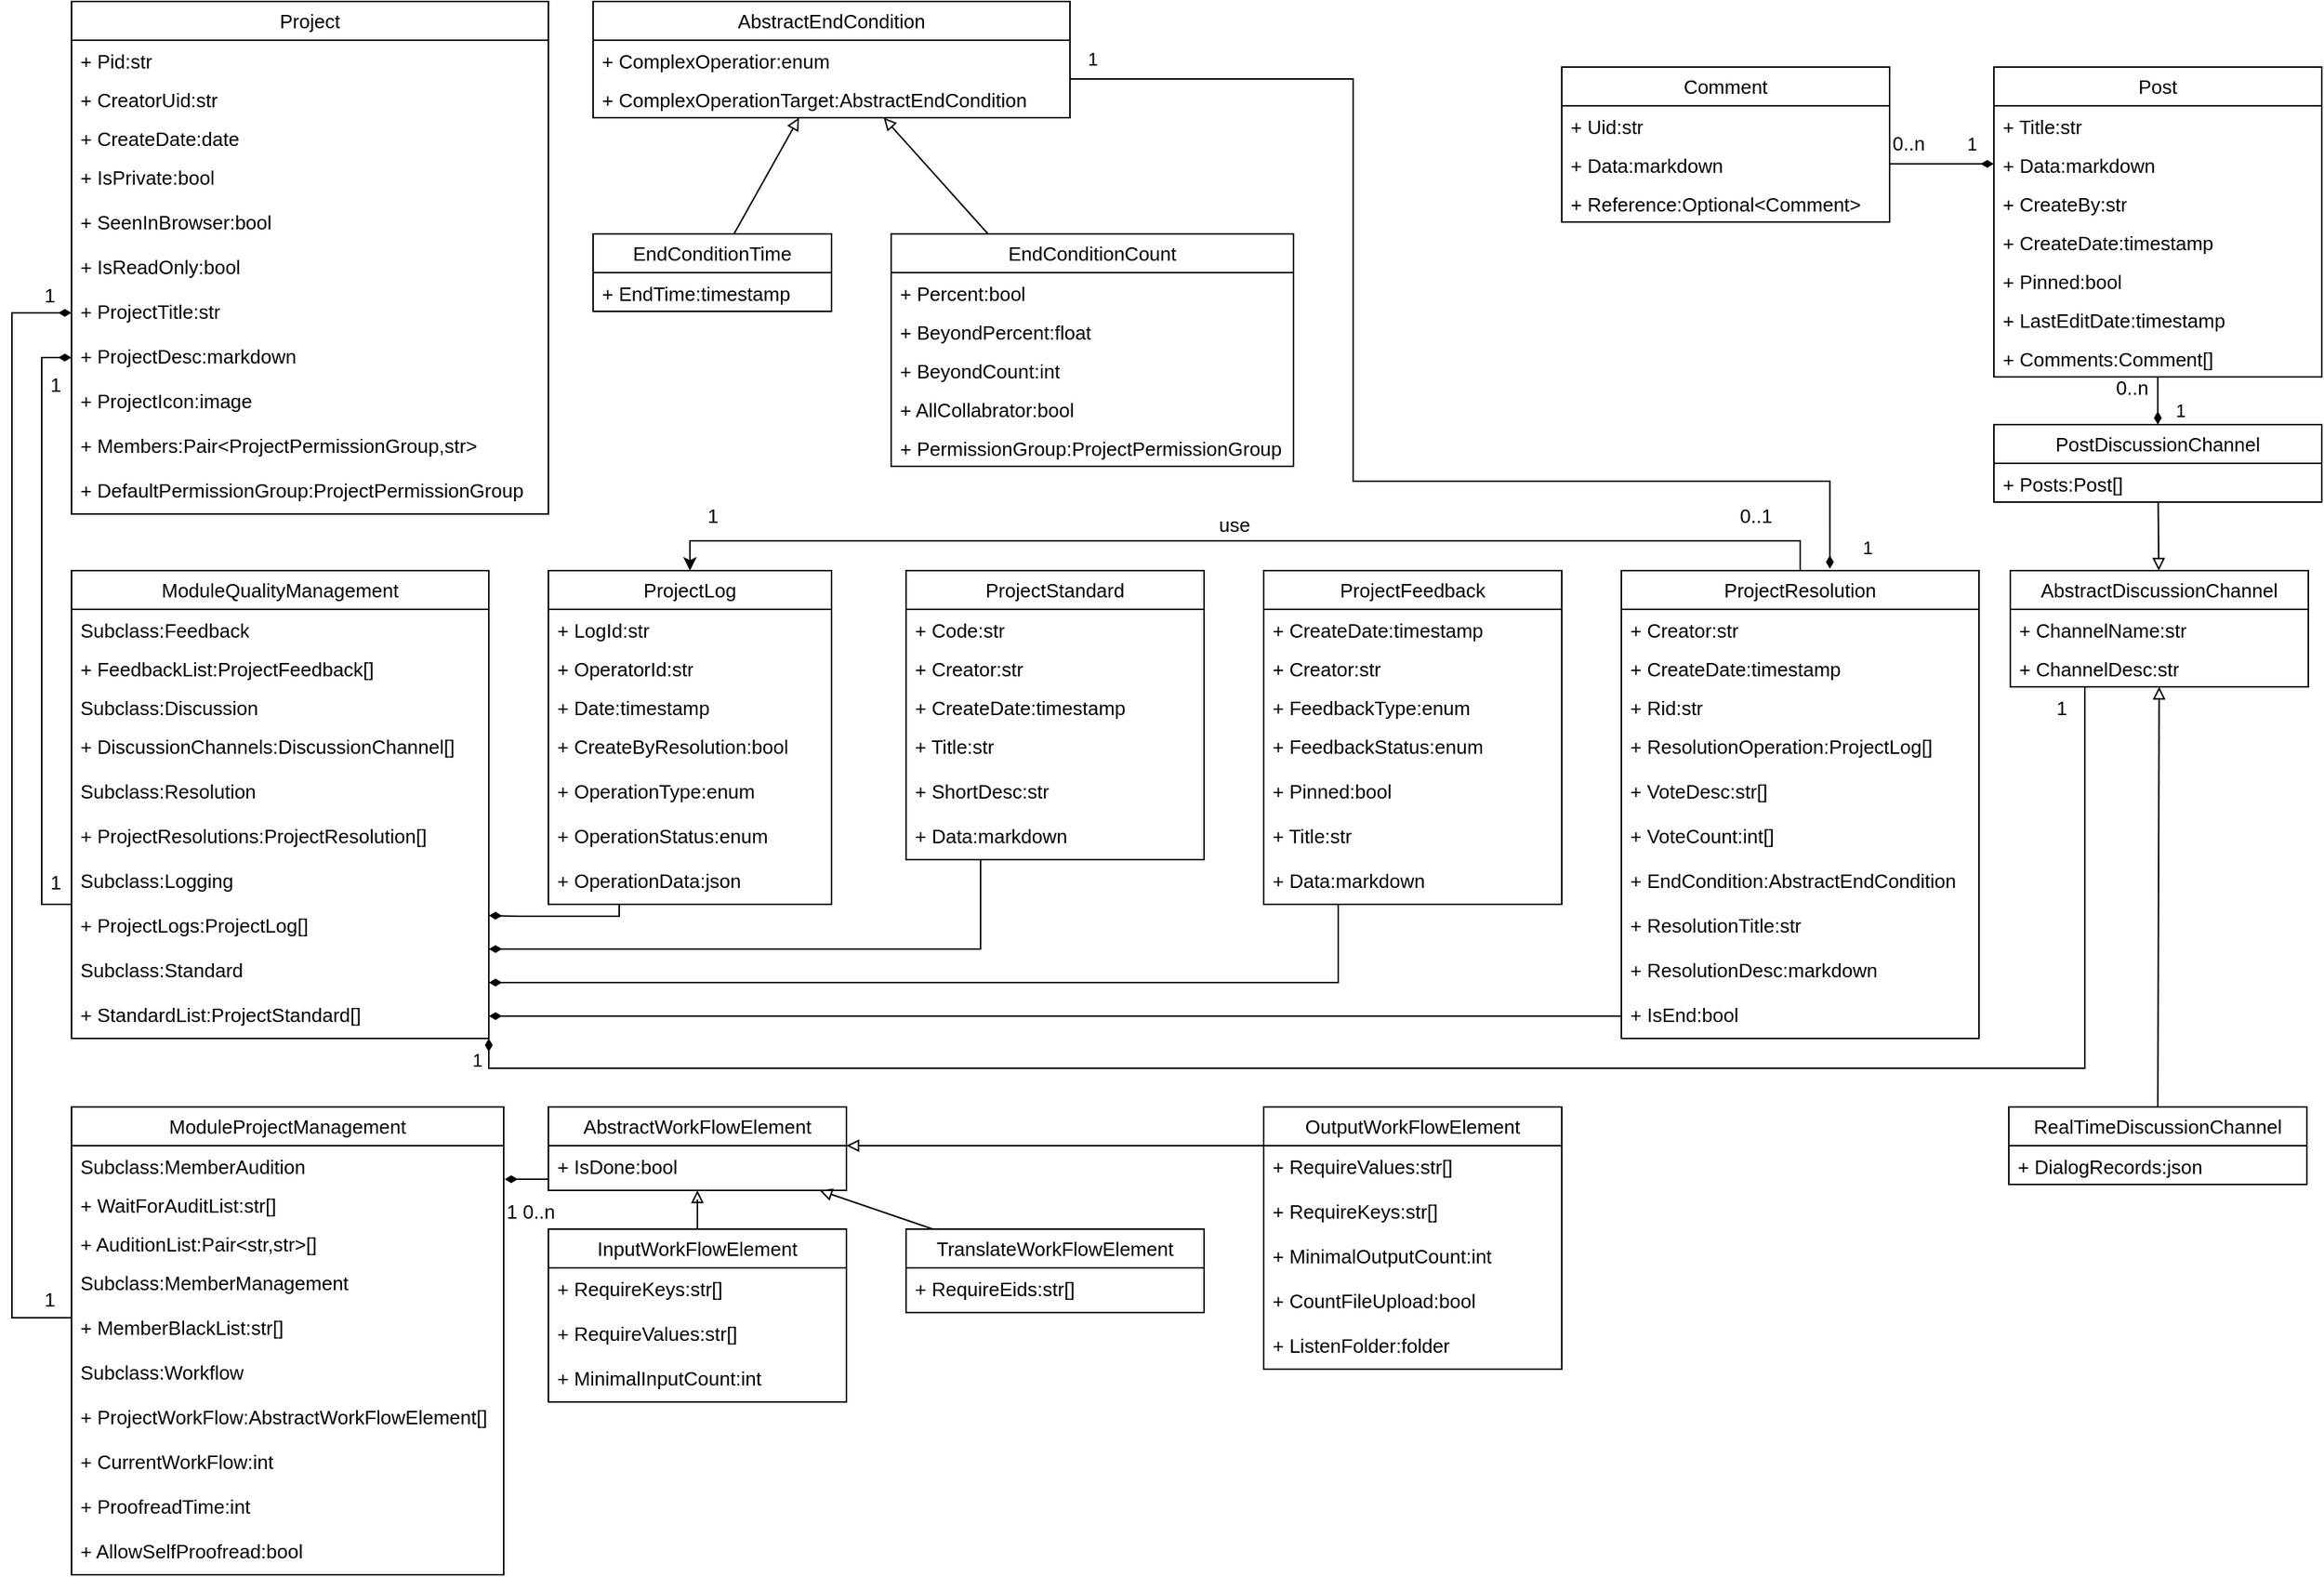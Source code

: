 <mxfile version="24.4.4" type="device">
  <diagram name="第 1 页" id="duQrCIHiaqTd_Oi0UtJW">
    <mxGraphModel dx="3089" dy="19" grid="1" gridSize="10" guides="1" tooltips="1" connect="1" arrows="1" fold="1" page="1" pageScale="1" pageWidth="827" pageHeight="1169" math="0" shadow="0">
      <root>
        <mxCell id="0" />
        <mxCell id="1" parent="0" />
        <mxCell id="gI9t6yz1Oa0XXFwcf4oz-1" value="Project" style="swimlane;fontStyle=0;childLayout=stackLayout;horizontal=1;startSize=26;fillColor=none;horizontalStack=0;resizeParent=1;resizeParentMax=0;resizeLast=0;collapsible=1;marginBottom=0;whiteSpace=wrap;html=1;fontSize=13;" parent="1" vertex="1">
          <mxGeometry x="-760" y="1178" width="320" height="344" as="geometry" />
        </mxCell>
        <mxCell id="gI9t6yz1Oa0XXFwcf4oz-2" value="+ Pid:str" style="text;strokeColor=none;fillColor=none;align=left;verticalAlign=top;spacingLeft=4;spacingRight=4;overflow=hidden;rotatable=0;points=[[0,0.5],[1,0.5]];portConstraint=eastwest;whiteSpace=wrap;html=1;fontSize=13;" parent="gI9t6yz1Oa0XXFwcf4oz-1" vertex="1">
          <mxGeometry y="26" width="320" height="26" as="geometry" />
        </mxCell>
        <mxCell id="gI9t6yz1Oa0XXFwcf4oz-3" value="+ CreatorUid:str" style="text;strokeColor=none;fillColor=none;align=left;verticalAlign=top;spacingLeft=4;spacingRight=4;overflow=hidden;rotatable=0;points=[[0,0.5],[1,0.5]];portConstraint=eastwest;whiteSpace=wrap;html=1;fontSize=13;" parent="gI9t6yz1Oa0XXFwcf4oz-1" vertex="1">
          <mxGeometry y="52" width="320" height="26" as="geometry" />
        </mxCell>
        <mxCell id="gI9t6yz1Oa0XXFwcf4oz-4" value="+ CreateDate:date" style="text;strokeColor=none;fillColor=none;align=left;verticalAlign=top;spacingLeft=4;spacingRight=4;overflow=hidden;rotatable=0;points=[[0,0.5],[1,0.5]];portConstraint=eastwest;whiteSpace=wrap;html=1;fontSize=13;" parent="gI9t6yz1Oa0XXFwcf4oz-1" vertex="1">
          <mxGeometry y="78" width="320" height="26" as="geometry" />
        </mxCell>
        <mxCell id="gI9t6yz1Oa0XXFwcf4oz-5" value="+ IsPrivate:bool" style="text;whiteSpace=wrap;html=1;fontFamily=Helvetica;fontSize=13;fontColor=default;spacingLeft=4;" parent="gI9t6yz1Oa0XXFwcf4oz-1" vertex="1">
          <mxGeometry y="104" width="320" height="30" as="geometry" />
        </mxCell>
        <mxCell id="gI9t6yz1Oa0XXFwcf4oz-6" value="+ SeenInBrowser:bool" style="text;whiteSpace=wrap;html=1;fontFamily=Helvetica;fontSize=13;fontColor=default;spacingLeft=4;" parent="gI9t6yz1Oa0XXFwcf4oz-1" vertex="1">
          <mxGeometry y="134" width="320" height="30" as="geometry" />
        </mxCell>
        <mxCell id="gI9t6yz1Oa0XXFwcf4oz-8" value="+ IsReadOnly:bool" style="text;whiteSpace=wrap;html=1;fontFamily=Helvetica;fontSize=13;fontColor=default;spacingLeft=4;" parent="gI9t6yz1Oa0XXFwcf4oz-1" vertex="1">
          <mxGeometry y="164" width="320" height="30" as="geometry" />
        </mxCell>
        <mxCell id="gI9t6yz1Oa0XXFwcf4oz-14" value="+ ProjectTitle:str" style="text;whiteSpace=wrap;html=1;fontFamily=Helvetica;fontSize=13;fontColor=default;spacingLeft=4;" parent="gI9t6yz1Oa0XXFwcf4oz-1" vertex="1">
          <mxGeometry y="194" width="320" height="30" as="geometry" />
        </mxCell>
        <mxCell id="gI9t6yz1Oa0XXFwcf4oz-13" value="+ ProjectDesc:markdown" style="text;whiteSpace=wrap;html=1;fontFamily=Helvetica;fontSize=13;fontColor=default;spacingLeft=4;" parent="gI9t6yz1Oa0XXFwcf4oz-1" vertex="1">
          <mxGeometry y="224" width="320" height="30" as="geometry" />
        </mxCell>
        <mxCell id="gI9t6yz1Oa0XXFwcf4oz-81" value="+ ProjectIcon:image" style="text;whiteSpace=wrap;html=1;fontFamily=Helvetica;fontSize=13;fontColor=default;spacingLeft=4;" parent="gI9t6yz1Oa0XXFwcf4oz-1" vertex="1">
          <mxGeometry y="254" width="320" height="30" as="geometry" />
        </mxCell>
        <mxCell id="gI9t6yz1Oa0XXFwcf4oz-11" value="+ Members:Pair&amp;lt;ProjectPermissionGroup,str&amp;gt;" style="text;whiteSpace=wrap;html=1;fontFamily=Helvetica;fontSize=13;fontColor=default;spacingLeft=4;" parent="gI9t6yz1Oa0XXFwcf4oz-1" vertex="1">
          <mxGeometry y="284" width="320" height="30" as="geometry" />
        </mxCell>
        <mxCell id="gI9t6yz1Oa0XXFwcf4oz-10" value="+ DefaultPermissionGroup:ProjectPermissionGroup" style="text;whiteSpace=wrap;html=1;fontFamily=Helvetica;fontSize=13;fontColor=default;spacingLeft=4;" parent="gI9t6yz1Oa0XXFwcf4oz-1" vertex="1">
          <mxGeometry y="314" width="320" height="30" as="geometry" />
        </mxCell>
        <mxCell id="gI9t6yz1Oa0XXFwcf4oz-74" value="ModuleProjectManagement" style="swimlane;fontStyle=0;childLayout=stackLayout;horizontal=1;startSize=26;fillColor=none;horizontalStack=0;resizeParent=1;resizeParentMax=0;resizeLast=0;collapsible=1;marginBottom=0;whiteSpace=wrap;html=1;fontSize=13;" parent="1" vertex="1">
          <mxGeometry x="-760" y="1920" width="290" height="314" as="geometry" />
        </mxCell>
        <mxCell id="gI9t6yz1Oa0XXFwcf4oz-75" value="Subclass:MemberAudition" style="text;strokeColor=none;fillColor=none;align=left;verticalAlign=top;spacingLeft=4;spacingRight=4;overflow=hidden;rotatable=0;points=[[0,0.5],[1,0.5]];portConstraint=eastwest;whiteSpace=wrap;html=1;fontSize=13;" parent="gI9t6yz1Oa0XXFwcf4oz-74" vertex="1">
          <mxGeometry y="26" width="290" height="26" as="geometry" />
        </mxCell>
        <mxCell id="gI9t6yz1Oa0XXFwcf4oz-76" value="+ WaitForAuditList:str[]" style="text;strokeColor=none;fillColor=none;align=left;verticalAlign=top;spacingLeft=4;spacingRight=4;overflow=hidden;rotatable=0;points=[[0,0.5],[1,0.5]];portConstraint=eastwest;whiteSpace=wrap;html=1;fontSize=13;" parent="gI9t6yz1Oa0XXFwcf4oz-74" vertex="1">
          <mxGeometry y="52" width="290" height="26" as="geometry" />
        </mxCell>
        <mxCell id="gI9t6yz1Oa0XXFwcf4oz-77" value="+ AuditionList:Pair&amp;lt;str,str&amp;gt;[]" style="text;strokeColor=none;fillColor=none;align=left;verticalAlign=top;spacingLeft=4;spacingRight=4;overflow=hidden;rotatable=0;points=[[0,0.5],[1,0.5]];portConstraint=eastwest;whiteSpace=wrap;html=1;fontSize=13;" parent="gI9t6yz1Oa0XXFwcf4oz-74" vertex="1">
          <mxGeometry y="78" width="290" height="26" as="geometry" />
        </mxCell>
        <mxCell id="gI9t6yz1Oa0XXFwcf4oz-78" value="Subclass:MemberManagement" style="text;whiteSpace=wrap;html=1;fontFamily=Helvetica;fontSize=13;fontColor=default;spacingLeft=4;" parent="gI9t6yz1Oa0XXFwcf4oz-74" vertex="1">
          <mxGeometry y="104" width="290" height="30" as="geometry" />
        </mxCell>
        <mxCell id="gI9t6yz1Oa0XXFwcf4oz-79" value="+ MemberBlackList:str[]" style="text;whiteSpace=wrap;html=1;fontFamily=Helvetica;fontSize=13;fontColor=default;spacingLeft=4;" parent="gI9t6yz1Oa0XXFwcf4oz-74" vertex="1">
          <mxGeometry y="134" width="290" height="30" as="geometry" />
        </mxCell>
        <mxCell id="GkcXhDEHEu3UvXluwhEP-1" value="Subclass:Workflow" style="text;whiteSpace=wrap;html=1;fontFamily=Helvetica;fontSize=13;fontColor=default;spacingLeft=4;" parent="gI9t6yz1Oa0XXFwcf4oz-74" vertex="1">
          <mxGeometry y="164" width="290" height="30" as="geometry" />
        </mxCell>
        <mxCell id="GkcXhDEHEu3UvXluwhEP-3" value="+ ProjectWorkFlow:AbstractWorkFlowElement[]" style="text;whiteSpace=wrap;html=1;fontFamily=Helvetica;fontSize=13;fontColor=default;spacingLeft=4;" parent="gI9t6yz1Oa0XXFwcf4oz-74" vertex="1">
          <mxGeometry y="194" width="290" height="30" as="geometry" />
        </mxCell>
        <mxCell id="GkcXhDEHEu3UvXluwhEP-14" value="+ CurrentWorkFlow:int" style="text;whiteSpace=wrap;html=1;fontFamily=Helvetica;fontSize=13;fontColor=default;spacingLeft=4;" parent="gI9t6yz1Oa0XXFwcf4oz-74" vertex="1">
          <mxGeometry y="224" width="290" height="30" as="geometry" />
        </mxCell>
        <mxCell id="GkcXhDEHEu3UvXluwhEP-2" value="+ ProofreadTime:int" style="text;whiteSpace=wrap;html=1;fontFamily=Helvetica;fontSize=13;fontColor=default;spacingLeft=4;" parent="gI9t6yz1Oa0XXFwcf4oz-74" vertex="1">
          <mxGeometry y="254" width="290" height="30" as="geometry" />
        </mxCell>
        <mxCell id="GkcXhDEHEu3UvXluwhEP-15" value="+ AllowSelfProofread:bool" style="text;whiteSpace=wrap;html=1;fontFamily=Helvetica;fontSize=13;fontColor=default;spacingLeft=4;" parent="gI9t6yz1Oa0XXFwcf4oz-74" vertex="1">
          <mxGeometry y="284" width="290" height="30" as="geometry" />
        </mxCell>
        <mxCell id="gI9t6yz1Oa0XXFwcf4oz-82" value="ModuleQualityManagement" style="swimlane;fontStyle=0;childLayout=stackLayout;horizontal=1;startSize=26;fillColor=none;horizontalStack=0;resizeParent=1;resizeParentMax=0;resizeLast=0;collapsible=1;marginBottom=0;whiteSpace=wrap;html=1;fontSize=13;" parent="1" vertex="1">
          <mxGeometry x="-760" y="1560" width="280" height="314" as="geometry" />
        </mxCell>
        <mxCell id="gI9t6yz1Oa0XXFwcf4oz-83" value="Subclass:Feedback" style="text;strokeColor=none;fillColor=none;align=left;verticalAlign=top;spacingLeft=4;spacingRight=4;overflow=hidden;rotatable=0;points=[[0,0.5],[1,0.5]];portConstraint=eastwest;whiteSpace=wrap;html=1;fontSize=13;" parent="gI9t6yz1Oa0XXFwcf4oz-82" vertex="1">
          <mxGeometry y="26" width="280" height="26" as="geometry" />
        </mxCell>
        <mxCell id="gI9t6yz1Oa0XXFwcf4oz-84" value="+ FeedbackList:ProjectFeedback[]" style="text;strokeColor=none;fillColor=none;align=left;verticalAlign=top;spacingLeft=4;spacingRight=4;overflow=hidden;rotatable=0;points=[[0,0.5],[1,0.5]];portConstraint=eastwest;whiteSpace=wrap;html=1;fontSize=13;" parent="gI9t6yz1Oa0XXFwcf4oz-82" vertex="1">
          <mxGeometry y="52" width="280" height="26" as="geometry" />
        </mxCell>
        <mxCell id="gI9t6yz1Oa0XXFwcf4oz-85" value="Subclass:Discussion" style="text;strokeColor=none;fillColor=none;align=left;verticalAlign=top;spacingLeft=4;spacingRight=4;overflow=hidden;rotatable=0;points=[[0,0.5],[1,0.5]];portConstraint=eastwest;whiteSpace=wrap;html=1;fontSize=13;" parent="gI9t6yz1Oa0XXFwcf4oz-82" vertex="1">
          <mxGeometry y="78" width="280" height="26" as="geometry" />
        </mxCell>
        <mxCell id="gI9t6yz1Oa0XXFwcf4oz-86" value="+ DiscussionChannels:DiscussionChannel[]" style="text;whiteSpace=wrap;html=1;fontFamily=Helvetica;fontSize=13;fontColor=default;spacingLeft=4;" parent="gI9t6yz1Oa0XXFwcf4oz-82" vertex="1">
          <mxGeometry y="104" width="280" height="30" as="geometry" />
        </mxCell>
        <mxCell id="gI9t6yz1Oa0XXFwcf4oz-87" value="Subclass:Resolution" style="text;whiteSpace=wrap;html=1;fontFamily=Helvetica;fontSize=13;fontColor=default;spacingLeft=4;" parent="gI9t6yz1Oa0XXFwcf4oz-82" vertex="1">
          <mxGeometry y="134" width="280" height="30" as="geometry" />
        </mxCell>
        <mxCell id="gI9t6yz1Oa0XXFwcf4oz-88" value="+ ProjectResolutions:ProjectResolution[]" style="text;whiteSpace=wrap;html=1;fontFamily=Helvetica;fontSize=13;fontColor=default;spacingLeft=4;" parent="gI9t6yz1Oa0XXFwcf4oz-82" vertex="1">
          <mxGeometry y="164" width="280" height="30" as="geometry" />
        </mxCell>
        <mxCell id="gI9t6yz1Oa0XXFwcf4oz-89" value="Subclass:Logging" style="text;whiteSpace=wrap;html=1;fontFamily=Helvetica;fontSize=13;fontColor=default;spacingLeft=4;" parent="gI9t6yz1Oa0XXFwcf4oz-82" vertex="1">
          <mxGeometry y="194" width="280" height="30" as="geometry" />
        </mxCell>
        <mxCell id="gI9t6yz1Oa0XXFwcf4oz-90" value="+ ProjectLogs:ProjectLog[]" style="text;whiteSpace=wrap;html=1;fontFamily=Helvetica;fontSize=13;fontColor=default;spacingLeft=4;" parent="gI9t6yz1Oa0XXFwcf4oz-82" vertex="1">
          <mxGeometry y="224" width="280" height="30" as="geometry" />
        </mxCell>
        <mxCell id="gI9t6yz1Oa0XXFwcf4oz-91" value="Subclass:Standard" style="text;whiteSpace=wrap;html=1;fontFamily=Helvetica;fontSize=13;fontColor=default;spacingLeft=4;" parent="gI9t6yz1Oa0XXFwcf4oz-82" vertex="1">
          <mxGeometry y="254" width="280" height="30" as="geometry" />
        </mxCell>
        <mxCell id="gI9t6yz1Oa0XXFwcf4oz-92" value="+ StandardList:ProjectStandard[]" style="text;whiteSpace=wrap;html=1;fontFamily=Helvetica;fontSize=13;fontColor=default;spacingLeft=4;" parent="gI9t6yz1Oa0XXFwcf4oz-82" vertex="1">
          <mxGeometry y="284" width="280" height="30" as="geometry" />
        </mxCell>
        <mxCell id="GkcXhDEHEu3UvXluwhEP-223" style="edgeStyle=orthogonalEdgeStyle;rounded=0;orthogonalLoop=1;jettySize=auto;html=1;exitX=0.25;exitY=1;exitDx=0;exitDy=0;entryX=1;entryY=0;entryDx=0;entryDy=0;endArrow=diamondThin;endFill=1;fontSize=13;" parent="1" source="gI9t6yz1Oa0XXFwcf4oz-93" target="gI9t6yz1Oa0XXFwcf4oz-91" edge="1">
          <mxGeometry relative="1" as="geometry">
            <Array as="points">
              <mxPoint x="-150" y="1814" />
            </Array>
          </mxGeometry>
        </mxCell>
        <mxCell id="gI9t6yz1Oa0XXFwcf4oz-93" value="ProjectStandard" style="swimlane;fontStyle=0;childLayout=stackLayout;horizontal=1;startSize=26;fillColor=none;horizontalStack=0;resizeParent=1;resizeParentMax=0;resizeLast=0;collapsible=1;marginBottom=0;whiteSpace=wrap;html=1;fontSize=13;" parent="1" vertex="1">
          <mxGeometry x="-200" y="1560" width="200" height="194" as="geometry" />
        </mxCell>
        <mxCell id="gI9t6yz1Oa0XXFwcf4oz-94" value="+ Code:str" style="text;strokeColor=none;fillColor=none;align=left;verticalAlign=top;spacingLeft=4;spacingRight=4;overflow=hidden;rotatable=0;points=[[0,0.5],[1,0.5]];portConstraint=eastwest;whiteSpace=wrap;html=1;fontSize=13;" parent="gI9t6yz1Oa0XXFwcf4oz-93" vertex="1">
          <mxGeometry y="26" width="200" height="26" as="geometry" />
        </mxCell>
        <mxCell id="gI9t6yz1Oa0XXFwcf4oz-95" value="+ Creator:str" style="text;strokeColor=none;fillColor=none;align=left;verticalAlign=top;spacingLeft=4;spacingRight=4;overflow=hidden;rotatable=0;points=[[0,0.5],[1,0.5]];portConstraint=eastwest;whiteSpace=wrap;html=1;fontSize=13;" parent="gI9t6yz1Oa0XXFwcf4oz-93" vertex="1">
          <mxGeometry y="52" width="200" height="26" as="geometry" />
        </mxCell>
        <mxCell id="gI9t6yz1Oa0XXFwcf4oz-96" value="+ CreateDate:timestamp" style="text;strokeColor=none;fillColor=none;align=left;verticalAlign=top;spacingLeft=4;spacingRight=4;overflow=hidden;rotatable=0;points=[[0,0.5],[1,0.5]];portConstraint=eastwest;whiteSpace=wrap;html=1;fontSize=13;" parent="gI9t6yz1Oa0XXFwcf4oz-93" vertex="1">
          <mxGeometry y="78" width="200" height="26" as="geometry" />
        </mxCell>
        <mxCell id="gI9t6yz1Oa0XXFwcf4oz-98" value="+ Title:str" style="text;whiteSpace=wrap;html=1;fontFamily=Helvetica;fontSize=13;fontColor=default;spacingLeft=4;" parent="gI9t6yz1Oa0XXFwcf4oz-93" vertex="1">
          <mxGeometry y="104" width="200" height="30" as="geometry" />
        </mxCell>
        <mxCell id="gI9t6yz1Oa0XXFwcf4oz-99" value="+ ShortDesc:str" style="text;whiteSpace=wrap;html=1;fontFamily=Helvetica;fontSize=13;fontColor=default;spacingLeft=4;" parent="gI9t6yz1Oa0XXFwcf4oz-93" vertex="1">
          <mxGeometry y="134" width="200" height="30" as="geometry" />
        </mxCell>
        <mxCell id="gI9t6yz1Oa0XXFwcf4oz-97" value="+ Data:markdown" style="text;whiteSpace=wrap;html=1;fontFamily=Helvetica;fontSize=13;fontColor=default;spacingLeft=4;" parent="gI9t6yz1Oa0XXFwcf4oz-93" vertex="1">
          <mxGeometry y="164" width="200" height="30" as="geometry" />
        </mxCell>
        <mxCell id="GkcXhDEHEu3UvXluwhEP-222" style="edgeStyle=orthogonalEdgeStyle;rounded=0;orthogonalLoop=1;jettySize=auto;html=1;exitX=0.25;exitY=1;exitDx=0;exitDy=0;entryX=1;entryY=0.25;entryDx=0;entryDy=0;endArrow=diamondThin;endFill=1;fontSize=13;" parent="1" source="gI9t6yz1Oa0XXFwcf4oz-100" target="gI9t6yz1Oa0XXFwcf4oz-90" edge="1">
          <mxGeometry relative="1" as="geometry">
            <Array as="points">
              <mxPoint x="-392" y="1792" />
              <mxPoint x="-460" y="1792" />
            </Array>
          </mxGeometry>
        </mxCell>
        <mxCell id="GkcXhDEHEu3UvXluwhEP-244" style="edgeStyle=orthogonalEdgeStyle;rounded=0;orthogonalLoop=1;jettySize=auto;html=1;entryX=0.5;entryY=0;entryDx=0;entryDy=0;strokeColor=default;endArrow=none;endFill=0;startArrow=classic;startFill=1;fontSize=13;" parent="1" source="gI9t6yz1Oa0XXFwcf4oz-100" target="GkcXhDEHEu3UvXluwhEP-151" edge="1">
          <mxGeometry relative="1" as="geometry">
            <Array as="points">
              <mxPoint x="-345" y="1540" />
              <mxPoint x="400" y="1540" />
            </Array>
          </mxGeometry>
        </mxCell>
        <mxCell id="gI9t6yz1Oa0XXFwcf4oz-100" value="ProjectLog" style="swimlane;fontStyle=0;childLayout=stackLayout;horizontal=1;startSize=26;fillColor=none;horizontalStack=0;resizeParent=1;resizeParentMax=0;resizeLast=0;collapsible=1;marginBottom=0;whiteSpace=wrap;html=1;fontSize=13;" parent="1" vertex="1">
          <mxGeometry x="-440" y="1560" width="190" height="224" as="geometry" />
        </mxCell>
        <mxCell id="gI9t6yz1Oa0XXFwcf4oz-101" value="+ LogId:str" style="text;strokeColor=none;fillColor=none;align=left;verticalAlign=top;spacingLeft=4;spacingRight=4;overflow=hidden;rotatable=0;points=[[0,0.5],[1,0.5]];portConstraint=eastwest;whiteSpace=wrap;html=1;fontSize=13;" parent="gI9t6yz1Oa0XXFwcf4oz-100" vertex="1">
          <mxGeometry y="26" width="190" height="26" as="geometry" />
        </mxCell>
        <mxCell id="gI9t6yz1Oa0XXFwcf4oz-102" value="+ OperatorId:str" style="text;strokeColor=none;fillColor=none;align=left;verticalAlign=top;spacingLeft=4;spacingRight=4;overflow=hidden;rotatable=0;points=[[0,0.5],[1,0.5]];portConstraint=eastwest;whiteSpace=wrap;html=1;fontSize=13;" parent="gI9t6yz1Oa0XXFwcf4oz-100" vertex="1">
          <mxGeometry y="52" width="190" height="26" as="geometry" />
        </mxCell>
        <mxCell id="gI9t6yz1Oa0XXFwcf4oz-103" value="+ Date:timestamp" style="text;strokeColor=none;fillColor=none;align=left;verticalAlign=top;spacingLeft=4;spacingRight=4;overflow=hidden;rotatable=0;points=[[0,0.5],[1,0.5]];portConstraint=eastwest;whiteSpace=wrap;html=1;fontSize=13;" parent="gI9t6yz1Oa0XXFwcf4oz-100" vertex="1">
          <mxGeometry y="78" width="190" height="26" as="geometry" />
        </mxCell>
        <mxCell id="gI9t6yz1Oa0XXFwcf4oz-104" value="+ CreateByResolution:bool" style="text;whiteSpace=wrap;html=1;fontFamily=Helvetica;fontSize=13;fontColor=default;spacingLeft=4;" parent="gI9t6yz1Oa0XXFwcf4oz-100" vertex="1">
          <mxGeometry y="104" width="190" height="30" as="geometry" />
        </mxCell>
        <mxCell id="gI9t6yz1Oa0XXFwcf4oz-105" value="+ OperationType:enum" style="text;whiteSpace=wrap;html=1;fontFamily=Helvetica;fontSize=13;fontColor=default;spacingLeft=4;" parent="gI9t6yz1Oa0XXFwcf4oz-100" vertex="1">
          <mxGeometry y="134" width="190" height="30" as="geometry" />
        </mxCell>
        <mxCell id="gI9t6yz1Oa0XXFwcf4oz-107" value="+ OperationStatus:enum" style="text;whiteSpace=wrap;html=1;fontFamily=Helvetica;fontSize=13;fontColor=default;spacingLeft=4;" parent="gI9t6yz1Oa0XXFwcf4oz-100" vertex="1">
          <mxGeometry y="164" width="190" height="30" as="geometry" />
        </mxCell>
        <mxCell id="gI9t6yz1Oa0XXFwcf4oz-106" value="+ OperationData:json" style="text;whiteSpace=wrap;html=1;fontFamily=Helvetica;fontSize=13;fontColor=default;spacingLeft=4;" parent="gI9t6yz1Oa0XXFwcf4oz-100" vertex="1">
          <mxGeometry y="194" width="190" height="30" as="geometry" />
        </mxCell>
        <mxCell id="GkcXhDEHEu3UvXluwhEP-4" value="AbstractWorkFlowElement" style="swimlane;fontStyle=0;childLayout=stackLayout;horizontal=1;startSize=26;fillColor=none;horizontalStack=0;resizeParent=1;resizeParentMax=0;resizeLast=0;collapsible=1;marginBottom=0;whiteSpace=wrap;html=1;fontSize=13;" parent="1" vertex="1">
          <mxGeometry x="-440" y="1920" width="200" height="56" as="geometry" />
        </mxCell>
        <mxCell id="GkcXhDEHEu3UvXluwhEP-13" value="+ IsDone:bool" style="text;whiteSpace=wrap;html=1;fontFamily=Helvetica;fontSize=13;fontColor=default;spacingLeft=4;" parent="GkcXhDEHEu3UvXluwhEP-4" vertex="1">
          <mxGeometry y="26" width="200" height="30" as="geometry" />
        </mxCell>
        <mxCell id="GkcXhDEHEu3UvXluwhEP-224" style="edgeStyle=orthogonalEdgeStyle;rounded=0;orthogonalLoop=1;jettySize=auto;html=1;exitX=0.25;exitY=1;exitDx=0;exitDy=0;entryX=1;entryY=0.75;entryDx=0;entryDy=0;endArrow=diamondThin;endFill=1;fontSize=13;" parent="1" source="GkcXhDEHEu3UvXluwhEP-114" target="gI9t6yz1Oa0XXFwcf4oz-91" edge="1">
          <mxGeometry relative="1" as="geometry" />
        </mxCell>
        <mxCell id="GkcXhDEHEu3UvXluwhEP-114" value="ProjectFeedback" style="swimlane;fontStyle=0;childLayout=stackLayout;horizontal=1;startSize=26;fillColor=none;horizontalStack=0;resizeParent=1;resizeParentMax=0;resizeLast=0;collapsible=1;marginBottom=0;whiteSpace=wrap;html=1;fontSize=13;" parent="1" vertex="1">
          <mxGeometry x="40" y="1560" width="200" height="224" as="geometry" />
        </mxCell>
        <mxCell id="GkcXhDEHEu3UvXluwhEP-115" value="+ CreateDate:timestamp" style="text;strokeColor=none;fillColor=none;align=left;verticalAlign=top;spacingLeft=4;spacingRight=4;overflow=hidden;rotatable=0;points=[[0,0.5],[1,0.5]];portConstraint=eastwest;whiteSpace=wrap;html=1;fontSize=13;" parent="GkcXhDEHEu3UvXluwhEP-114" vertex="1">
          <mxGeometry y="26" width="200" height="26" as="geometry" />
        </mxCell>
        <mxCell id="GkcXhDEHEu3UvXluwhEP-116" value="+ Creator:str" style="text;strokeColor=none;fillColor=none;align=left;verticalAlign=top;spacingLeft=4;spacingRight=4;overflow=hidden;rotatable=0;points=[[0,0.5],[1,0.5]];portConstraint=eastwest;whiteSpace=wrap;html=1;fontSize=13;" parent="GkcXhDEHEu3UvXluwhEP-114" vertex="1">
          <mxGeometry y="52" width="200" height="26" as="geometry" />
        </mxCell>
        <mxCell id="GkcXhDEHEu3UvXluwhEP-117" value="+ FeedbackType:enum" style="text;strokeColor=none;fillColor=none;align=left;verticalAlign=top;spacingLeft=4;spacingRight=4;overflow=hidden;rotatable=0;points=[[0,0.5],[1,0.5]];portConstraint=eastwest;whiteSpace=wrap;html=1;fontSize=13;" parent="GkcXhDEHEu3UvXluwhEP-114" vertex="1">
          <mxGeometry y="78" width="200" height="26" as="geometry" />
        </mxCell>
        <mxCell id="GkcXhDEHEu3UvXluwhEP-118" value="+ FeedbackStatus:enum" style="text;whiteSpace=wrap;html=1;fontFamily=Helvetica;fontSize=13;fontColor=default;spacingLeft=4;" parent="GkcXhDEHEu3UvXluwhEP-114" vertex="1">
          <mxGeometry y="104" width="200" height="30" as="geometry" />
        </mxCell>
        <mxCell id="GkcXhDEHEu3UvXluwhEP-119" value="+ Pinned:bool" style="text;whiteSpace=wrap;html=1;fontFamily=Helvetica;fontSize=13;fontColor=default;spacingLeft=4;" parent="GkcXhDEHEu3UvXluwhEP-114" vertex="1">
          <mxGeometry y="134" width="200" height="30" as="geometry" />
        </mxCell>
        <mxCell id="GkcXhDEHEu3UvXluwhEP-120" value="+ Title:str" style="text;whiteSpace=wrap;html=1;fontFamily=Helvetica;fontSize=13;fontColor=default;spacingLeft=4;" parent="GkcXhDEHEu3UvXluwhEP-114" vertex="1">
          <mxGeometry y="164" width="200" height="30" as="geometry" />
        </mxCell>
        <mxCell id="GkcXhDEHEu3UvXluwhEP-121" value="+ Data:markdown" style="text;whiteSpace=wrap;html=1;fontFamily=Helvetica;fontSize=13;fontColor=default;spacingLeft=4;" parent="GkcXhDEHEu3UvXluwhEP-114" vertex="1">
          <mxGeometry y="194" width="200" height="30" as="geometry" />
        </mxCell>
        <mxCell id="GkcXhDEHEu3UvXluwhEP-122" value="AbstractDiscussionChannel" style="swimlane;fontStyle=0;childLayout=stackLayout;horizontal=1;startSize=26;fillColor=none;horizontalStack=0;resizeParent=1;resizeParentMax=0;resizeLast=0;collapsible=1;marginBottom=0;whiteSpace=wrap;html=1;fontSize=13;" parent="1" vertex="1">
          <mxGeometry x="541" y="1560" width="200" height="78" as="geometry" />
        </mxCell>
        <mxCell id="GkcXhDEHEu3UvXluwhEP-123" value="+ ChannelName:str" style="text;strokeColor=none;fillColor=none;align=left;verticalAlign=top;spacingLeft=4;spacingRight=4;overflow=hidden;rotatable=0;points=[[0,0.5],[1,0.5]];portConstraint=eastwest;whiteSpace=wrap;html=1;fontSize=13;" parent="GkcXhDEHEu3UvXluwhEP-122" vertex="1">
          <mxGeometry y="26" width="200" height="26" as="geometry" />
        </mxCell>
        <mxCell id="GkcXhDEHEu3UvXluwhEP-129" value="+ ChannelDesc:str" style="text;strokeColor=none;fillColor=none;align=left;verticalAlign=top;spacingLeft=4;spacingRight=4;overflow=hidden;rotatable=0;points=[[0,0.5],[1,0.5]];portConstraint=eastwest;whiteSpace=wrap;html=1;fontSize=13;" parent="GkcXhDEHEu3UvXluwhEP-122" vertex="1">
          <mxGeometry y="52" width="200" height="26" as="geometry" />
        </mxCell>
        <mxCell id="GkcXhDEHEu3UvXluwhEP-234" style="rounded=0;orthogonalLoop=1;jettySize=auto;html=1;exitX=0.5;exitY=0;exitDx=0;exitDy=0;endArrow=block;endFill=0;fontSize=13;" parent="1" source="GkcXhDEHEu3UvXluwhEP-130" target="GkcXhDEHEu3UvXluwhEP-122" edge="1">
          <mxGeometry relative="1" as="geometry" />
        </mxCell>
        <mxCell id="GkcXhDEHEu3UvXluwhEP-130" value="RealTimeDiscussionChannel" style="swimlane;fontStyle=0;childLayout=stackLayout;horizontal=1;startSize=26;fillColor=none;horizontalStack=0;resizeParent=1;resizeParentMax=0;resizeLast=0;collapsible=1;marginBottom=0;whiteSpace=wrap;html=1;fontSize=13;" parent="1" vertex="1">
          <mxGeometry x="540" y="1920" width="200" height="52" as="geometry" />
        </mxCell>
        <mxCell id="GkcXhDEHEu3UvXluwhEP-131" value="+ DialogRecords:json" style="text;strokeColor=none;fillColor=none;align=left;verticalAlign=top;spacingLeft=4;spacingRight=4;overflow=hidden;rotatable=0;points=[[0,0.5],[1,0.5]];portConstraint=eastwest;whiteSpace=wrap;html=1;fontSize=13;" parent="GkcXhDEHEu3UvXluwhEP-130" vertex="1">
          <mxGeometry y="26" width="200" height="26" as="geometry" />
        </mxCell>
        <mxCell id="GkcXhDEHEu3UvXluwhEP-235" style="rounded=0;orthogonalLoop=1;jettySize=auto;html=1;endArrow=block;endFill=0;fontSize=13;" parent="1" source="GkcXhDEHEu3UvXluwhEP-133" target="GkcXhDEHEu3UvXluwhEP-122" edge="1">
          <mxGeometry relative="1" as="geometry" />
        </mxCell>
        <mxCell id="GkcXhDEHEu3UvXluwhEP-133" value="PostDiscussionChannel" style="swimlane;fontStyle=0;childLayout=stackLayout;horizontal=1;startSize=26;fillColor=none;horizontalStack=0;resizeParent=1;resizeParentMax=0;resizeLast=0;collapsible=1;marginBottom=0;whiteSpace=wrap;html=1;fontSize=13;" parent="1" vertex="1">
          <mxGeometry x="530" y="1462" width="220" height="52" as="geometry" />
        </mxCell>
        <mxCell id="GkcXhDEHEu3UvXluwhEP-134" value="+ Posts:Post[]" style="text;strokeColor=none;fillColor=none;align=left;verticalAlign=top;spacingLeft=4;spacingRight=4;overflow=hidden;rotatable=0;points=[[0,0.5],[1,0.5]];portConstraint=eastwest;whiteSpace=wrap;html=1;fontSize=13;" parent="GkcXhDEHEu3UvXluwhEP-133" vertex="1">
          <mxGeometry y="26" width="220" height="26" as="geometry" />
        </mxCell>
        <mxCell id="GkcXhDEHEu3UvXluwhEP-236" style="edgeStyle=orthogonalEdgeStyle;rounded=0;orthogonalLoop=1;jettySize=auto;html=1;entryX=0.5;entryY=0;entryDx=0;entryDy=0;endArrow=diamondThin;endFill=1;fontSize=13;" parent="1" source="GkcXhDEHEu3UvXluwhEP-135" target="GkcXhDEHEu3UvXluwhEP-133" edge="1">
          <mxGeometry relative="1" as="geometry" />
        </mxCell>
        <mxCell id="GkcXhDEHEu3UvXluwhEP-135" value="Post" style="swimlane;fontStyle=0;childLayout=stackLayout;horizontal=1;startSize=26;fillColor=none;horizontalStack=0;resizeParent=1;resizeParentMax=0;resizeLast=0;collapsible=1;marginBottom=0;whiteSpace=wrap;html=1;fontSize=13;" parent="1" vertex="1">
          <mxGeometry x="530" y="1222" width="220" height="208" as="geometry" />
        </mxCell>
        <mxCell id="GkcXhDEHEu3UvXluwhEP-136" value="+ Title:str" style="text;strokeColor=none;fillColor=none;align=left;verticalAlign=top;spacingLeft=4;spacingRight=4;overflow=hidden;rotatable=0;points=[[0,0.5],[1,0.5]];portConstraint=eastwest;whiteSpace=wrap;html=1;fontSize=13;" parent="GkcXhDEHEu3UvXluwhEP-135" vertex="1">
          <mxGeometry y="26" width="220" height="26" as="geometry" />
        </mxCell>
        <mxCell id="GkcXhDEHEu3UvXluwhEP-139" value="+ Data:markdown" style="text;strokeColor=none;fillColor=none;align=left;verticalAlign=top;spacingLeft=4;spacingRight=4;overflow=hidden;rotatable=0;points=[[0,0.5],[1,0.5]];portConstraint=eastwest;whiteSpace=wrap;html=1;fontSize=13;" parent="GkcXhDEHEu3UvXluwhEP-135" vertex="1">
          <mxGeometry y="52" width="220" height="26" as="geometry" />
        </mxCell>
        <mxCell id="GkcXhDEHEu3UvXluwhEP-140" value="+ CreateBy:str" style="text;strokeColor=none;fillColor=none;align=left;verticalAlign=top;spacingLeft=4;spacingRight=4;overflow=hidden;rotatable=0;points=[[0,0.5],[1,0.5]];portConstraint=eastwest;whiteSpace=wrap;html=1;fontSize=13;" parent="GkcXhDEHEu3UvXluwhEP-135" vertex="1">
          <mxGeometry y="78" width="220" height="26" as="geometry" />
        </mxCell>
        <mxCell id="GkcXhDEHEu3UvXluwhEP-143" value="+ CreateDate:timestamp" style="text;strokeColor=none;fillColor=none;align=left;verticalAlign=top;spacingLeft=4;spacingRight=4;overflow=hidden;rotatable=0;points=[[0,0.5],[1,0.5]];portConstraint=eastwest;whiteSpace=wrap;html=1;fontSize=13;" parent="GkcXhDEHEu3UvXluwhEP-135" vertex="1">
          <mxGeometry y="104" width="220" height="26" as="geometry" />
        </mxCell>
        <mxCell id="GkcXhDEHEu3UvXluwhEP-141" value="+ Pinned:bool" style="text;strokeColor=none;fillColor=none;align=left;verticalAlign=top;spacingLeft=4;spacingRight=4;overflow=hidden;rotatable=0;points=[[0,0.5],[1,0.5]];portConstraint=eastwest;whiteSpace=wrap;html=1;fontSize=13;" parent="GkcXhDEHEu3UvXluwhEP-135" vertex="1">
          <mxGeometry y="130" width="220" height="26" as="geometry" />
        </mxCell>
        <mxCell id="GkcXhDEHEu3UvXluwhEP-144" value="+ LastEditDate:timestamp" style="text;strokeColor=none;fillColor=none;align=left;verticalAlign=top;spacingLeft=4;spacingRight=4;overflow=hidden;rotatable=0;points=[[0,0.5],[1,0.5]];portConstraint=eastwest;whiteSpace=wrap;html=1;fontSize=13;" parent="GkcXhDEHEu3UvXluwhEP-135" vertex="1">
          <mxGeometry y="156" width="220" height="26" as="geometry" />
        </mxCell>
        <mxCell id="GkcXhDEHEu3UvXluwhEP-142" value="+ Comments:Comment[]" style="text;strokeColor=none;fillColor=none;align=left;verticalAlign=top;spacingLeft=4;spacingRight=4;overflow=hidden;rotatable=0;points=[[0,0.5],[1,0.5]];portConstraint=eastwest;whiteSpace=wrap;html=1;fontSize=13;" parent="GkcXhDEHEu3UvXluwhEP-135" vertex="1">
          <mxGeometry y="182" width="220" height="26" as="geometry" />
        </mxCell>
        <mxCell id="GkcXhDEHEu3UvXluwhEP-145" value="Comment" style="swimlane;fontStyle=0;childLayout=stackLayout;horizontal=1;startSize=26;fillColor=none;horizontalStack=0;resizeParent=1;resizeParentMax=0;resizeLast=0;collapsible=1;marginBottom=0;whiteSpace=wrap;html=1;fontSize=13;" parent="1" vertex="1">
          <mxGeometry x="240" y="1222" width="220" height="104" as="geometry" />
        </mxCell>
        <mxCell id="GkcXhDEHEu3UvXluwhEP-146" value="+ Uid:str" style="text;strokeColor=none;fillColor=none;align=left;verticalAlign=top;spacingLeft=4;spacingRight=4;overflow=hidden;rotatable=0;points=[[0,0.5],[1,0.5]];portConstraint=eastwest;whiteSpace=wrap;html=1;fontSize=13;" parent="GkcXhDEHEu3UvXluwhEP-145" vertex="1">
          <mxGeometry y="26" width="220" height="26" as="geometry" />
        </mxCell>
        <mxCell id="GkcXhDEHEu3UvXluwhEP-147" value="+ Data:markdown" style="text;strokeColor=none;fillColor=none;align=left;verticalAlign=top;spacingLeft=4;spacingRight=4;overflow=hidden;rotatable=0;points=[[0,0.5],[1,0.5]];portConstraint=eastwest;whiteSpace=wrap;html=1;fontSize=13;" parent="GkcXhDEHEu3UvXluwhEP-145" vertex="1">
          <mxGeometry y="52" width="220" height="26" as="geometry" />
        </mxCell>
        <mxCell id="GkcXhDEHEu3UvXluwhEP-148" value="+ Reference:Optional&amp;lt;Comment&amp;gt;" style="text;strokeColor=none;fillColor=none;align=left;verticalAlign=top;spacingLeft=4;spacingRight=4;overflow=hidden;rotatable=0;points=[[0,0.5],[1,0.5]];portConstraint=eastwest;whiteSpace=wrap;html=1;fontSize=13;" parent="GkcXhDEHEu3UvXluwhEP-145" vertex="1">
          <mxGeometry y="78" width="220" height="26" as="geometry" />
        </mxCell>
        <mxCell id="GkcXhDEHEu3UvXluwhEP-151" value="ProjectResolution" style="swimlane;fontStyle=0;childLayout=stackLayout;horizontal=1;startSize=26;fillColor=none;horizontalStack=0;resizeParent=1;resizeParentMax=0;resizeLast=0;collapsible=1;marginBottom=0;whiteSpace=wrap;html=1;fontSize=13;" parent="1" vertex="1">
          <mxGeometry x="280" y="1560" width="240" height="314" as="geometry" />
        </mxCell>
        <mxCell id="GkcXhDEHEu3UvXluwhEP-152" value="+ Creator:str" style="text;strokeColor=none;fillColor=none;align=left;verticalAlign=top;spacingLeft=4;spacingRight=4;overflow=hidden;rotatable=0;points=[[0,0.5],[1,0.5]];portConstraint=eastwest;whiteSpace=wrap;html=1;fontSize=13;" parent="GkcXhDEHEu3UvXluwhEP-151" vertex="1">
          <mxGeometry y="26" width="240" height="26" as="geometry" />
        </mxCell>
        <mxCell id="GkcXhDEHEu3UvXluwhEP-153" value="+ CreateDate:timestamp" style="text;strokeColor=none;fillColor=none;align=left;verticalAlign=top;spacingLeft=4;spacingRight=4;overflow=hidden;rotatable=0;points=[[0,0.5],[1,0.5]];portConstraint=eastwest;whiteSpace=wrap;html=1;fontSize=13;" parent="GkcXhDEHEu3UvXluwhEP-151" vertex="1">
          <mxGeometry y="52" width="240" height="26" as="geometry" />
        </mxCell>
        <mxCell id="GkcXhDEHEu3UvXluwhEP-154" value="+ Rid:str" style="text;strokeColor=none;fillColor=none;align=left;verticalAlign=top;spacingLeft=4;spacingRight=4;overflow=hidden;rotatable=0;points=[[0,0.5],[1,0.5]];portConstraint=eastwest;whiteSpace=wrap;html=1;fontSize=13;" parent="GkcXhDEHEu3UvXluwhEP-151" vertex="1">
          <mxGeometry y="78" width="240" height="26" as="geometry" />
        </mxCell>
        <mxCell id="GkcXhDEHEu3UvXluwhEP-155" value="+ ResolutionOperation:ProjectLog[]" style="text;whiteSpace=wrap;html=1;fontFamily=Helvetica;fontSize=13;fontColor=default;spacingLeft=4;" parent="GkcXhDEHEu3UvXluwhEP-151" vertex="1">
          <mxGeometry y="104" width="240" height="30" as="geometry" />
        </mxCell>
        <mxCell id="GkcXhDEHEu3UvXluwhEP-156" value="+ VoteDesc:str[]" style="text;whiteSpace=wrap;html=1;fontFamily=Helvetica;fontSize=13;fontColor=default;spacingLeft=4;" parent="GkcXhDEHEu3UvXluwhEP-151" vertex="1">
          <mxGeometry y="134" width="240" height="30" as="geometry" />
        </mxCell>
        <mxCell id="GkcXhDEHEu3UvXluwhEP-157" value="+ VoteCount:int[]" style="text;whiteSpace=wrap;html=1;fontFamily=Helvetica;fontSize=13;fontColor=default;spacingLeft=4;" parent="GkcXhDEHEu3UvXluwhEP-151" vertex="1">
          <mxGeometry y="164" width="240" height="30" as="geometry" />
        </mxCell>
        <mxCell id="GkcXhDEHEu3UvXluwhEP-158" value="+ EndCondition:AbstractEndCondition" style="text;whiteSpace=wrap;html=1;fontFamily=Helvetica;fontSize=13;fontColor=default;spacingLeft=4;" parent="GkcXhDEHEu3UvXluwhEP-151" vertex="1">
          <mxGeometry y="194" width="240" height="30" as="geometry" />
        </mxCell>
        <mxCell id="GkcXhDEHEu3UvXluwhEP-159" value="+ ResolutionTitle:str" style="text;whiteSpace=wrap;html=1;fontFamily=Helvetica;fontSize=13;fontColor=default;spacingLeft=4;" parent="GkcXhDEHEu3UvXluwhEP-151" vertex="1">
          <mxGeometry y="224" width="240" height="30" as="geometry" />
        </mxCell>
        <mxCell id="GkcXhDEHEu3UvXluwhEP-160" value="+ ResolutionDesc:markdown" style="text;whiteSpace=wrap;html=1;fontFamily=Helvetica;fontSize=13;fontColor=default;spacingLeft=4;" parent="GkcXhDEHEu3UvXluwhEP-151" vertex="1">
          <mxGeometry y="254" width="240" height="30" as="geometry" />
        </mxCell>
        <mxCell id="GkcXhDEHEu3UvXluwhEP-161" value="+ IsEnd:bool" style="text;whiteSpace=wrap;html=1;fontFamily=Helvetica;fontSize=13;fontColor=default;spacingLeft=4;" parent="GkcXhDEHEu3UvXluwhEP-151" vertex="1">
          <mxGeometry y="284" width="240" height="30" as="geometry" />
        </mxCell>
        <mxCell id="GkcXhDEHEu3UvXluwhEP-162" value="AbstractEndCondition" style="swimlane;fontStyle=0;childLayout=stackLayout;horizontal=1;startSize=26;fillColor=none;horizontalStack=0;resizeParent=1;resizeParentMax=0;resizeLast=0;collapsible=1;marginBottom=0;whiteSpace=wrap;html=1;fontSize=13;" parent="1" vertex="1">
          <mxGeometry x="-410" y="1178" width="320" height="78" as="geometry" />
        </mxCell>
        <mxCell id="GkcXhDEHEu3UvXluwhEP-164" value="+ ComplexOperatior:enum" style="text;strokeColor=none;fillColor=none;align=left;verticalAlign=top;spacingLeft=4;spacingRight=4;overflow=hidden;rotatable=0;points=[[0,0.5],[1,0.5]];portConstraint=eastwest;whiteSpace=wrap;html=1;fontSize=13;" parent="GkcXhDEHEu3UvXluwhEP-162" vertex="1">
          <mxGeometry y="26" width="320" height="26" as="geometry" />
        </mxCell>
        <mxCell id="GkcXhDEHEu3UvXluwhEP-166" value="+ ComplexOperationTarget:AbstractEndCondition" style="text;strokeColor=none;fillColor=none;align=left;verticalAlign=top;spacingLeft=4;spacingRight=4;overflow=hidden;rotatable=0;points=[[0,0.5],[1,0.5]];portConstraint=eastwest;whiteSpace=wrap;html=1;fontSize=13;" parent="GkcXhDEHEu3UvXluwhEP-162" vertex="1">
          <mxGeometry y="52" width="320" height="26" as="geometry" />
        </mxCell>
        <mxCell id="GkcXhDEHEu3UvXluwhEP-241" style="rounded=0;orthogonalLoop=1;jettySize=auto;html=1;endArrow=block;endFill=0;fontSize=13;" parent="1" source="GkcXhDEHEu3UvXluwhEP-167" target="GkcXhDEHEu3UvXluwhEP-162" edge="1">
          <mxGeometry relative="1" as="geometry" />
        </mxCell>
        <mxCell id="GkcXhDEHEu3UvXluwhEP-167" value="EndConditionTime" style="swimlane;fontStyle=0;childLayout=stackLayout;horizontal=1;startSize=26;fillColor=none;horizontalStack=0;resizeParent=1;resizeParentMax=0;resizeLast=0;collapsible=1;marginBottom=0;whiteSpace=wrap;html=1;fontSize=13;" parent="1" vertex="1">
          <mxGeometry x="-410" y="1334" width="160" height="52" as="geometry" />
        </mxCell>
        <mxCell id="GkcXhDEHEu3UvXluwhEP-168" value="+ EndTime:timestamp" style="text;strokeColor=none;fillColor=none;align=left;verticalAlign=top;spacingLeft=4;spacingRight=4;overflow=hidden;rotatable=0;points=[[0,0.5],[1,0.5]];portConstraint=eastwest;whiteSpace=wrap;html=1;fontSize=13;" parent="GkcXhDEHEu3UvXluwhEP-167" vertex="1">
          <mxGeometry y="26" width="160" height="26" as="geometry" />
        </mxCell>
        <mxCell id="GkcXhDEHEu3UvXluwhEP-242" style="rounded=0;orthogonalLoop=1;jettySize=auto;html=1;endArrow=block;endFill=0;fontSize=13;" parent="1" source="GkcXhDEHEu3UvXluwhEP-171" target="GkcXhDEHEu3UvXluwhEP-162" edge="1">
          <mxGeometry relative="1" as="geometry" />
        </mxCell>
        <mxCell id="GkcXhDEHEu3UvXluwhEP-171" value="EndConditionCount" style="swimlane;fontStyle=0;childLayout=stackLayout;horizontal=1;startSize=26;fillColor=none;horizontalStack=0;resizeParent=1;resizeParentMax=0;resizeLast=0;collapsible=1;marginBottom=0;whiteSpace=wrap;html=1;fontSize=13;" parent="1" vertex="1">
          <mxGeometry x="-210" y="1334" width="270" height="156" as="geometry" />
        </mxCell>
        <mxCell id="GkcXhDEHEu3UvXluwhEP-179" value="+ Percent:bool" style="text;strokeColor=none;fillColor=none;align=left;verticalAlign=top;spacingLeft=4;spacingRight=4;overflow=hidden;rotatable=0;points=[[0,0.5],[1,0.5]];portConstraint=eastwest;whiteSpace=wrap;html=1;fontSize=13;" parent="GkcXhDEHEu3UvXluwhEP-171" vertex="1">
          <mxGeometry y="26" width="270" height="26" as="geometry" />
        </mxCell>
        <mxCell id="GkcXhDEHEu3UvXluwhEP-180" value="+ BeyondPercent:float" style="text;strokeColor=none;fillColor=none;align=left;verticalAlign=top;spacingLeft=4;spacingRight=4;overflow=hidden;rotatable=0;points=[[0,0.5],[1,0.5]];portConstraint=eastwest;whiteSpace=wrap;html=1;fontSize=13;" parent="GkcXhDEHEu3UvXluwhEP-171" vertex="1">
          <mxGeometry y="52" width="270" height="26" as="geometry" />
        </mxCell>
        <mxCell id="GkcXhDEHEu3UvXluwhEP-172" value="+ BeyondCount:int" style="text;strokeColor=none;fillColor=none;align=left;verticalAlign=top;spacingLeft=4;spacingRight=4;overflow=hidden;rotatable=0;points=[[0,0.5],[1,0.5]];portConstraint=eastwest;whiteSpace=wrap;html=1;fontSize=13;" parent="GkcXhDEHEu3UvXluwhEP-171" vertex="1">
          <mxGeometry y="78" width="270" height="26" as="geometry" />
        </mxCell>
        <mxCell id="GkcXhDEHEu3UvXluwhEP-173" value="+ AllCollabrator:bool" style="text;strokeColor=none;fillColor=none;align=left;verticalAlign=top;spacingLeft=4;spacingRight=4;overflow=hidden;rotatable=0;points=[[0,0.5],[1,0.5]];portConstraint=eastwest;whiteSpace=wrap;html=1;fontSize=13;" parent="GkcXhDEHEu3UvXluwhEP-171" vertex="1">
          <mxGeometry y="104" width="270" height="26" as="geometry" />
        </mxCell>
        <mxCell id="GkcXhDEHEu3UvXluwhEP-174" value="+ PermissionGroup:ProjectPermissionGroup" style="text;strokeColor=none;fillColor=none;align=left;verticalAlign=top;spacingLeft=4;spacingRight=4;overflow=hidden;rotatable=0;points=[[0,0.5],[1,0.5]];portConstraint=eastwest;whiteSpace=wrap;html=1;fontSize=13;" parent="GkcXhDEHEu3UvXluwhEP-171" vertex="1">
          <mxGeometry y="130" width="270" height="26" as="geometry" />
        </mxCell>
        <mxCell id="GkcXhDEHEu3UvXluwhEP-238" style="edgeStyle=orthogonalEdgeStyle;rounded=0;orthogonalLoop=1;jettySize=auto;html=1;endArrow=block;endFill=0;fontSize=13;" parent="1" source="GkcXhDEHEu3UvXluwhEP-181" target="GkcXhDEHEu3UvXluwhEP-4" edge="1">
          <mxGeometry relative="1" as="geometry" />
        </mxCell>
        <mxCell id="GkcXhDEHEu3UvXluwhEP-181" value="InputWorkFlowElement" style="swimlane;fontStyle=0;childLayout=stackLayout;horizontal=1;startSize=26;fillColor=none;horizontalStack=0;resizeParent=1;resizeParentMax=0;resizeLast=0;collapsible=1;marginBottom=0;whiteSpace=wrap;html=1;fontSize=13;" parent="1" vertex="1">
          <mxGeometry x="-440" y="2002" width="200" height="116" as="geometry" />
        </mxCell>
        <mxCell id="GkcXhDEHEu3UvXluwhEP-187" value="+ RequireKeys:str[]" style="text;whiteSpace=wrap;html=1;fontFamily=Helvetica;fontSize=13;fontColor=default;spacingLeft=4;" parent="GkcXhDEHEu3UvXluwhEP-181" vertex="1">
          <mxGeometry y="26" width="200" height="30" as="geometry" />
        </mxCell>
        <mxCell id="GkcXhDEHEu3UvXluwhEP-189" value="+ RequireValues:str[]" style="text;whiteSpace=wrap;html=1;fontFamily=Helvetica;fontSize=13;fontColor=default;spacingLeft=4;" parent="GkcXhDEHEu3UvXluwhEP-181" vertex="1">
          <mxGeometry y="56" width="200" height="30" as="geometry" />
        </mxCell>
        <mxCell id="GkcXhDEHEu3UvXluwhEP-182" value="+ MinimalInputCount:int" style="text;whiteSpace=wrap;html=1;fontFamily=Helvetica;fontSize=13;fontColor=default;spacingLeft=4;" parent="GkcXhDEHEu3UvXluwhEP-181" vertex="1">
          <mxGeometry y="86" width="200" height="30" as="geometry" />
        </mxCell>
        <mxCell id="GkcXhDEHEu3UvXluwhEP-239" style="rounded=0;orthogonalLoop=1;jettySize=auto;html=1;endArrow=block;endFill=0;fontSize=13;" parent="1" source="GkcXhDEHEu3UvXluwhEP-183" target="GkcXhDEHEu3UvXluwhEP-4" edge="1">
          <mxGeometry relative="1" as="geometry" />
        </mxCell>
        <mxCell id="GkcXhDEHEu3UvXluwhEP-183" value="TranslateWorkFlowElement" style="swimlane;fontStyle=0;childLayout=stackLayout;horizontal=1;startSize=26;fillColor=none;horizontalStack=0;resizeParent=1;resizeParentMax=0;resizeLast=0;collapsible=1;marginBottom=0;whiteSpace=wrap;html=1;fontSize=13;" parent="1" vertex="1">
          <mxGeometry x="-200" y="2002" width="200" height="56" as="geometry" />
        </mxCell>
        <mxCell id="GkcXhDEHEu3UvXluwhEP-184" value="+ RequireEids:str[]" style="text;whiteSpace=wrap;html=1;fontFamily=Helvetica;fontSize=13;fontColor=default;spacingLeft=4;" parent="GkcXhDEHEu3UvXluwhEP-183" vertex="1">
          <mxGeometry y="26" width="200" height="30" as="geometry" />
        </mxCell>
        <mxCell id="GkcXhDEHEu3UvXluwhEP-240" style="rounded=0;orthogonalLoop=1;jettySize=auto;html=1;exitX=0;exitY=0;exitDx=0;exitDy=0;endArrow=block;endFill=0;fontSize=13;" parent="1" source="GkcXhDEHEu3UvXluwhEP-195" edge="1">
          <mxGeometry relative="1" as="geometry">
            <mxPoint x="-240" y="1946" as="targetPoint" />
          </mxGeometry>
        </mxCell>
        <mxCell id="GkcXhDEHEu3UvXluwhEP-185" value="OutputWorkFlowElement" style="swimlane;fontStyle=0;childLayout=stackLayout;horizontal=1;startSize=26;fillColor=none;horizontalStack=0;resizeParent=1;resizeParentMax=0;resizeLast=0;collapsible=1;marginBottom=0;whiteSpace=wrap;html=1;fontSize=13;" parent="1" vertex="1">
          <mxGeometry x="40" y="1920" width="200" height="176" as="geometry" />
        </mxCell>
        <mxCell id="GkcXhDEHEu3UvXluwhEP-195" value="+ RequireValues:str[]" style="text;whiteSpace=wrap;html=1;fontFamily=Helvetica;fontSize=13;fontColor=default;spacingLeft=4;" parent="GkcXhDEHEu3UvXluwhEP-185" vertex="1">
          <mxGeometry y="26" width="200" height="30" as="geometry" />
        </mxCell>
        <mxCell id="GkcXhDEHEu3UvXluwhEP-194" value="+ RequireKeys:str[]" style="text;whiteSpace=wrap;html=1;fontFamily=Helvetica;fontSize=13;fontColor=default;spacingLeft=4;" parent="GkcXhDEHEu3UvXluwhEP-185" vertex="1">
          <mxGeometry y="56" width="200" height="30" as="geometry" />
        </mxCell>
        <mxCell id="GkcXhDEHEu3UvXluwhEP-196" value="+ MinimalOutputCount:int" style="text;whiteSpace=wrap;html=1;fontFamily=Helvetica;fontSize=13;fontColor=default;spacingLeft=4;" parent="GkcXhDEHEu3UvXluwhEP-185" vertex="1">
          <mxGeometry y="86" width="200" height="30" as="geometry" />
        </mxCell>
        <mxCell id="GkcXhDEHEu3UvXluwhEP-197" value="+ CountFileUpload:bool" style="text;whiteSpace=wrap;html=1;fontFamily=Helvetica;fontSize=13;fontColor=default;spacingLeft=4;" parent="GkcXhDEHEu3UvXluwhEP-185" vertex="1">
          <mxGeometry y="116" width="200" height="30" as="geometry" />
        </mxCell>
        <mxCell id="GkcXhDEHEu3UvXluwhEP-198" value="+ ListenFolder:folder" style="text;whiteSpace=wrap;html=1;fontFamily=Helvetica;fontSize=13;fontColor=default;spacingLeft=4;" parent="GkcXhDEHEu3UvXluwhEP-185" vertex="1">
          <mxGeometry y="146" width="200" height="30" as="geometry" />
        </mxCell>
        <mxCell id="GkcXhDEHEu3UvXluwhEP-226" style="edgeStyle=orthogonalEdgeStyle;rounded=0;orthogonalLoop=1;jettySize=auto;html=1;exitX=0;exitY=0.5;exitDx=0;exitDy=0;entryX=1;entryY=0.5;entryDx=0;entryDy=0;endArrow=diamondThin;endFill=1;fontSize=13;" parent="1" source="GkcXhDEHEu3UvXluwhEP-161" target="gI9t6yz1Oa0XXFwcf4oz-92" edge="1">
          <mxGeometry relative="1" as="geometry" />
        </mxCell>
        <mxCell id="GkcXhDEHEu3UvXluwhEP-227" style="edgeStyle=orthogonalEdgeStyle;rounded=0;orthogonalLoop=1;jettySize=auto;html=1;exitX=0.25;exitY=1;exitDx=0;exitDy=0;entryX=1;entryY=1;entryDx=0;entryDy=0;endArrow=diamondThin;endFill=1;fontSize=13;" parent="1" source="GkcXhDEHEu3UvXluwhEP-122" target="gI9t6yz1Oa0XXFwcf4oz-92" edge="1">
          <mxGeometry relative="1" as="geometry" />
        </mxCell>
        <mxCell id="GkcXhDEHEu3UvXluwhEP-230" style="edgeStyle=orthogonalEdgeStyle;rounded=0;orthogonalLoop=1;jettySize=auto;html=1;exitX=0;exitY=0.75;exitDx=0;exitDy=0;entryX=1.002;entryY=0.883;entryDx=0;entryDy=0;entryPerimeter=0;endArrow=diamondThin;endFill=1;fontSize=13;" parent="1" source="GkcXhDEHEu3UvXluwhEP-13" target="gI9t6yz1Oa0XXFwcf4oz-75" edge="1">
          <mxGeometry relative="1" as="geometry" />
        </mxCell>
        <mxCell id="GkcXhDEHEu3UvXluwhEP-232" style="edgeStyle=orthogonalEdgeStyle;rounded=0;orthogonalLoop=1;jettySize=auto;html=1;entryX=0.583;entryY=-0.004;entryDx=0;entryDy=0;entryPerimeter=0;endArrow=diamondThin;endFill=1;fontSize=13;" parent="1" source="GkcXhDEHEu3UvXluwhEP-162" target="GkcXhDEHEu3UvXluwhEP-151" edge="1">
          <mxGeometry relative="1" as="geometry">
            <Array as="points">
              <mxPoint x="100" y="1230" />
              <mxPoint x="100" y="1500" />
              <mxPoint x="420" y="1500" />
            </Array>
          </mxGeometry>
        </mxCell>
        <mxCell id="GkcXhDEHEu3UvXluwhEP-254" value="1" style="text;html=1;align=center;verticalAlign=middle;resizable=0;points=[];autosize=1;strokeColor=none;fillColor=none;fontSize=13;" parent="1" vertex="1">
          <mxGeometry x="-786" y="1754" width="30" height="30" as="geometry" />
        </mxCell>
        <mxCell id="GkcXhDEHEu3UvXluwhEP-257" value="1" style="text;html=1;align=center;verticalAlign=middle;resizable=0;points=[];autosize=1;strokeColor=none;fillColor=none;fontSize=13;" parent="1" vertex="1">
          <mxGeometry x="-790" y="2034" width="30" height="30" as="geometry" />
        </mxCell>
        <mxCell id="GkcXhDEHEu3UvXluwhEP-271" value="use" style="text;html=1;align=center;verticalAlign=middle;resizable=0;points=[];autosize=1;strokeColor=none;fillColor=none;fontSize=13;" parent="1" vertex="1">
          <mxGeometry y="1514" width="40" height="30" as="geometry" />
        </mxCell>
        <mxCell id="GkcXhDEHEu3UvXluwhEP-272" value="1" style="text;html=1;align=center;verticalAlign=middle;resizable=0;points=[];autosize=1;strokeColor=none;fillColor=none;fontSize=13;" parent="1" vertex="1">
          <mxGeometry x="-345" y="1508" width="30" height="30" as="geometry" />
        </mxCell>
        <mxCell id="GkcXhDEHEu3UvXluwhEP-273" value="0..1" style="text;html=1;align=center;verticalAlign=middle;resizable=0;points=[];autosize=1;strokeColor=none;fillColor=none;fontSize=13;" parent="1" vertex="1">
          <mxGeometry x="345" y="1508" width="50" height="30" as="geometry" />
        </mxCell>
        <mxCell id="GkcXhDEHEu3UvXluwhEP-274" value="1 0..n" style="text;whiteSpace=wrap;html=1;fontSize=13;" parent="1" vertex="1">
          <mxGeometry x="-470" y="1976" width="60" height="40" as="geometry" />
        </mxCell>
        <mxCell id="GkcXhDEHEu3UvXluwhEP-275" value="1" style="text;whiteSpace=wrap;html=1;fontSize=13;" parent="1" vertex="1">
          <mxGeometry x="570" y="1638" width="60" height="40" as="geometry" />
        </mxCell>
        <mxCell id="GkcXhDEHEu3UvXluwhEP-277" value="0..n" style="text;whiteSpace=wrap;html=1;fontSize=13;" parent="1" vertex="1">
          <mxGeometry x="610" y="1423" width="60" height="40" as="geometry" />
        </mxCell>
        <mxCell id="GkcXhDEHEu3UvXluwhEP-278" value="0..n" style="text;whiteSpace=wrap;html=1;fontSize=13;" parent="1" vertex="1">
          <mxGeometry x="460" y="1259" width="40" height="31" as="geometry" />
        </mxCell>
        <mxCell id="kD3ZypyO_LDPZ9kLoQWx-1" style="edgeStyle=orthogonalEdgeStyle;rounded=0;orthogonalLoop=1;jettySize=auto;html=1;exitX=0;exitY=0;exitDx=0;exitDy=0;entryX=0;entryY=0.5;entryDx=0;entryDy=0;endArrow=diamondThin;endFill=1;" parent="1" source="gI9t6yz1Oa0XXFwcf4oz-90" target="gI9t6yz1Oa0XXFwcf4oz-13" edge="1">
          <mxGeometry relative="1" as="geometry">
            <Array as="points">
              <mxPoint x="-780" y="1784" />
              <mxPoint x="-780" y="1417" />
            </Array>
          </mxGeometry>
        </mxCell>
        <mxCell id="kD3ZypyO_LDPZ9kLoQWx-2" style="edgeStyle=orthogonalEdgeStyle;rounded=0;orthogonalLoop=1;jettySize=auto;html=1;exitX=0;exitY=0.25;exitDx=0;exitDy=0;entryX=0;entryY=0.5;entryDx=0;entryDy=0;endArrow=diamondThin;endFill=1;" parent="1" source="gI9t6yz1Oa0XXFwcf4oz-79" target="gI9t6yz1Oa0XXFwcf4oz-14" edge="1">
          <mxGeometry relative="1" as="geometry">
            <Array as="points">
              <mxPoint x="-800" y="2062" />
              <mxPoint x="-800" y="1387" />
            </Array>
          </mxGeometry>
        </mxCell>
        <mxCell id="kD3ZypyO_LDPZ9kLoQWx-3" value="1" style="text;html=1;align=center;verticalAlign=middle;resizable=0;points=[];autosize=1;strokeColor=none;fillColor=none;fontSize=13;" parent="1" vertex="1">
          <mxGeometry x="-790" y="1360" width="30" height="30" as="geometry" />
        </mxCell>
        <mxCell id="kD3ZypyO_LDPZ9kLoQWx-4" value="1" style="text;html=1;align=center;verticalAlign=middle;resizable=0;points=[];autosize=1;strokeColor=none;fillColor=none;fontSize=13;" parent="1" vertex="1">
          <mxGeometry x="-786" y="1420" width="30" height="30" as="geometry" />
        </mxCell>
        <mxCell id="kD3ZypyO_LDPZ9kLoQWx-5" style="edgeStyle=orthogonalEdgeStyle;rounded=0;orthogonalLoop=1;jettySize=auto;html=1;exitX=1;exitY=0.5;exitDx=0;exitDy=0;entryX=0;entryY=0.5;entryDx=0;entryDy=0;endArrow=diamondThin;endFill=1;" parent="1" source="GkcXhDEHEu3UvXluwhEP-147" target="GkcXhDEHEu3UvXluwhEP-139" edge="1">
          <mxGeometry relative="1" as="geometry">
            <mxPoint x="490" y="1287" as="sourcePoint" />
          </mxGeometry>
        </mxCell>
        <mxCell id="kD3ZypyO_LDPZ9kLoQWx-6" value="1" style="text;html=1;align=center;verticalAlign=middle;resizable=0;points=[];autosize=1;strokeColor=none;fillColor=none;" parent="1" vertex="1">
          <mxGeometry x="430" y="1530" width="30" height="30" as="geometry" />
        </mxCell>
        <mxCell id="Q2eha9Hb2jrm6DGUrgiw-1" value="1" style="text;html=1;align=center;verticalAlign=middle;resizable=0;points=[];autosize=1;strokeColor=none;fillColor=none;" vertex="1" parent="1">
          <mxGeometry x="-503" y="1874" width="30" height="30" as="geometry" />
        </mxCell>
        <mxCell id="Q2eha9Hb2jrm6DGUrgiw-2" value="1" style="text;html=1;align=center;verticalAlign=middle;resizable=0;points=[];autosize=1;strokeColor=none;fillColor=none;" vertex="1" parent="1">
          <mxGeometry x="-90" y="1202" width="30" height="30" as="geometry" />
        </mxCell>
        <mxCell id="Q2eha9Hb2jrm6DGUrgiw-3" value="1" style="text;html=1;align=center;verticalAlign=middle;resizable=0;points=[];autosize=1;strokeColor=none;fillColor=none;" vertex="1" parent="1">
          <mxGeometry x="500" y="1259" width="30" height="30" as="geometry" />
        </mxCell>
        <mxCell id="Q2eha9Hb2jrm6DGUrgiw-4" value="1" style="text;html=1;align=center;verticalAlign=middle;resizable=0;points=[];autosize=1;strokeColor=none;fillColor=none;" vertex="1" parent="1">
          <mxGeometry x="640" y="1438" width="30" height="30" as="geometry" />
        </mxCell>
      </root>
    </mxGraphModel>
  </diagram>
</mxfile>
